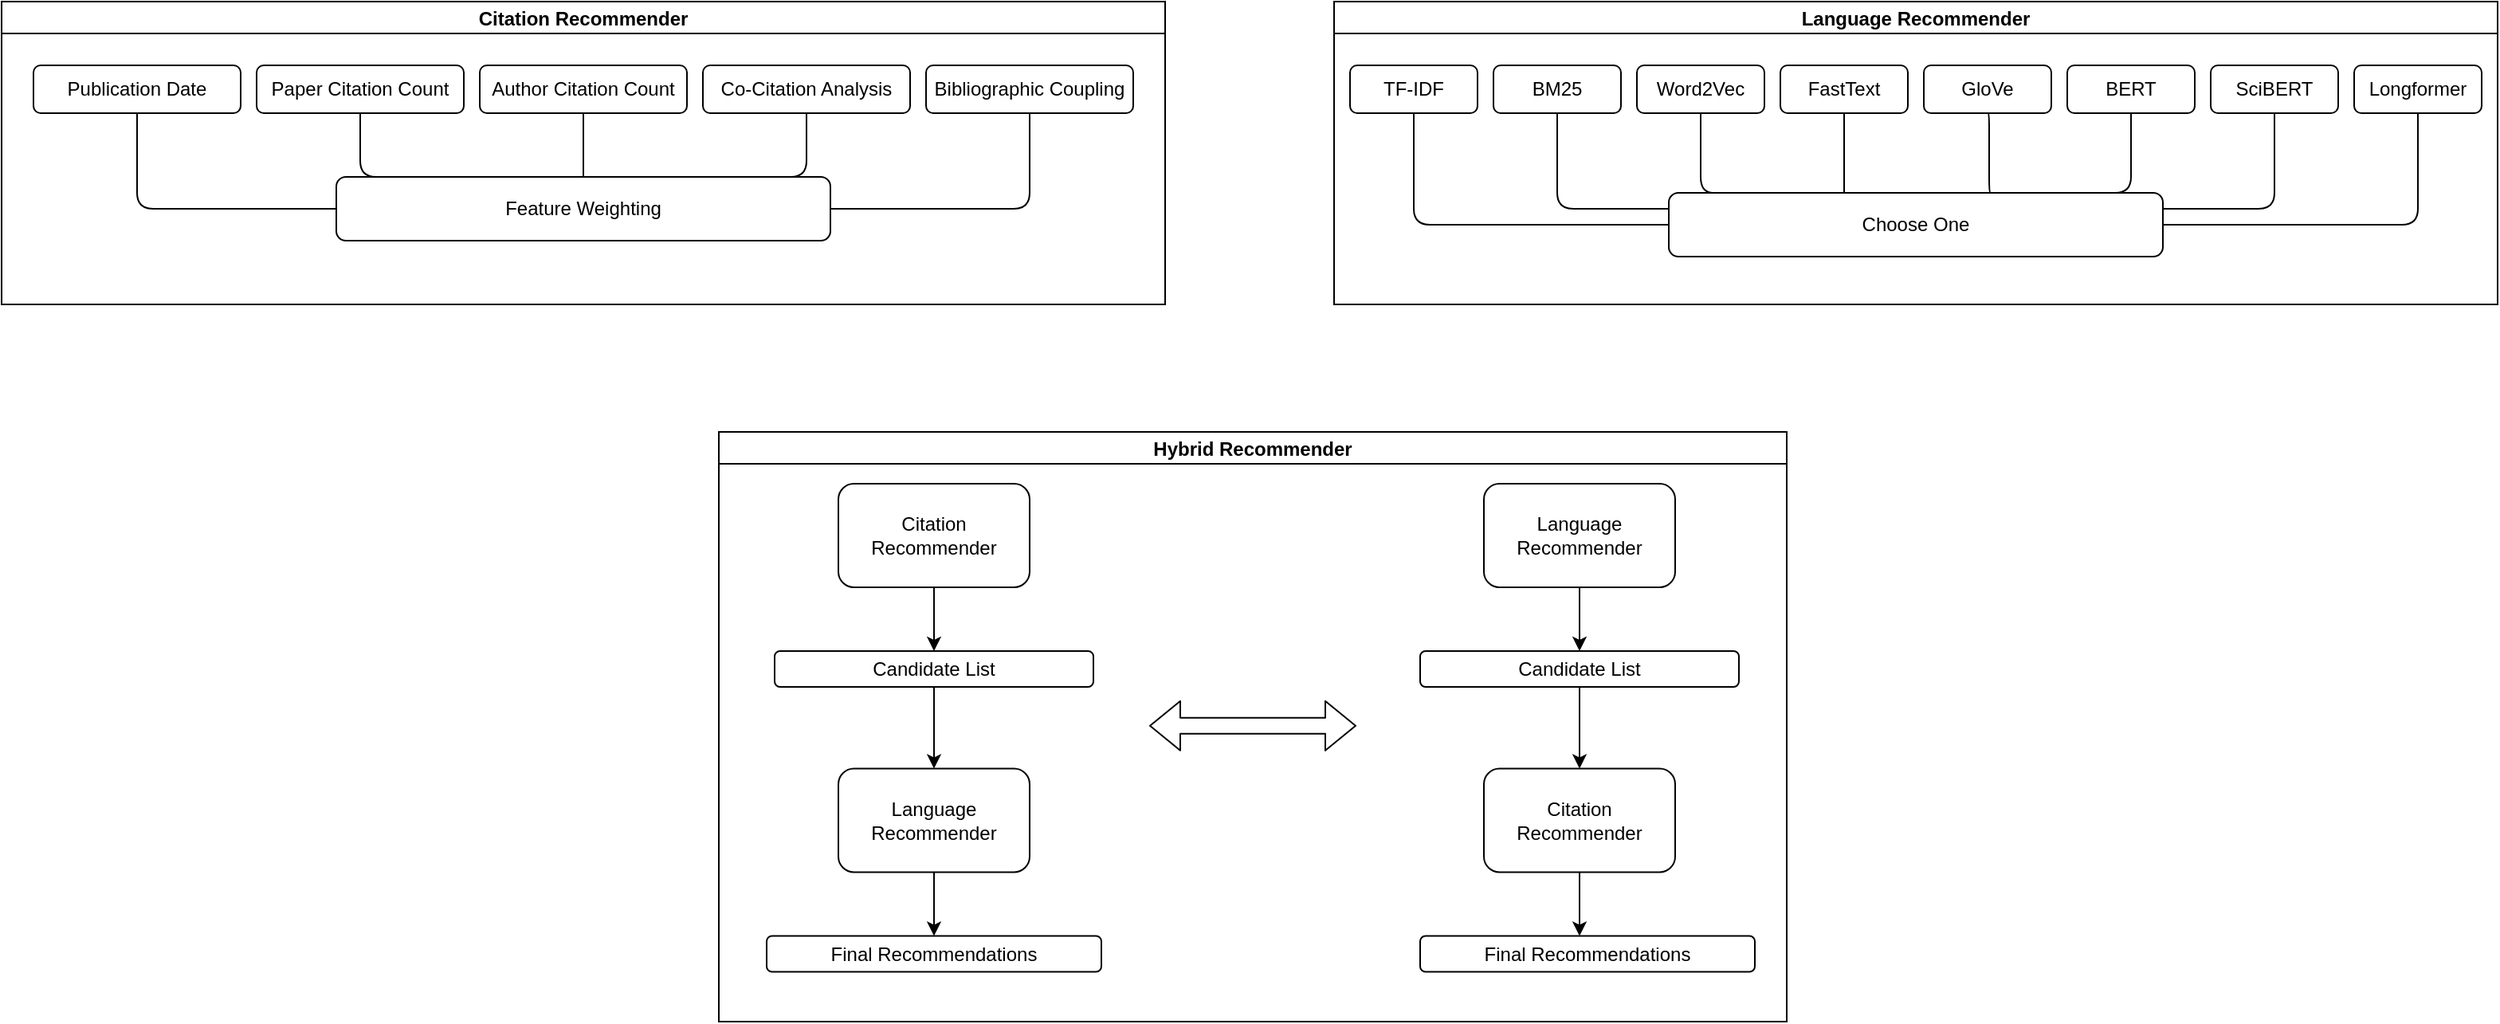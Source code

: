 <mxfile>
    <diagram id="yu0OQrqvoiVsUhACBv0z" name="Page-1">
        <mxGraphModel dx="1778" dy="1245" grid="1" gridSize="10" guides="1" tooltips="1" connect="1" arrows="1" fold="1" page="1" pageScale="1" pageWidth="827" pageHeight="1169" math="0" shadow="0">
            <root>
                <mxCell id="0"/>
                <mxCell id="1" parent="0"/>
                <mxCell id="2" value="Language Recommender" style="swimlane;startSize=20;horizontal=1;containerType=tree;newEdgeStyle={&quot;edgeStyle&quot;:&quot;elbowEdgeStyle&quot;,&quot;startArrow&quot;:&quot;none&quot;,&quot;endArrow&quot;:&quot;none&quot;};" vertex="1" parent="1">
                    <mxGeometry x="876" y="40" width="730" height="190" as="geometry">
                        <mxRectangle x="200" y="260" width="90" height="30" as="alternateBounds"/>
                    </mxGeometry>
                </mxCell>
                <mxCell id="26" style="edgeStyle=elbowEdgeStyle;html=1;startArrow=none;endArrow=none;exitX=0.5;exitY=1;exitDx=0;exitDy=0;entryX=0;entryY=0.5;entryDx=0;entryDy=0;" edge="1" parent="2" source="5" target="25">
                    <mxGeometry relative="1" as="geometry">
                        <Array as="points">
                            <mxPoint x="50" y="140"/>
                        </Array>
                    </mxGeometry>
                </mxCell>
                <UserObject label="TF-IDF" treeRoot="1" id="5">
                    <mxCell style="whiteSpace=wrap;html=1;align=center;treeFolding=1;treeMoving=1;newEdgeStyle={&quot;edgeStyle&quot;:&quot;elbowEdgeStyle&quot;,&quot;startArrow&quot;:&quot;none&quot;,&quot;endArrow&quot;:&quot;none&quot;};rounded=1;" vertex="1" parent="2">
                        <mxGeometry x="10" y="40" width="80" height="30" as="geometry"/>
                    </mxCell>
                </UserObject>
                <mxCell id="28" style="edgeStyle=elbowEdgeStyle;html=1;startArrow=none;endArrow=none;exitX=0.5;exitY=1;exitDx=0;exitDy=0;entryX=0.116;entryY=0;entryDx=0;entryDy=0;entryPerimeter=0;" edge="1" parent="2" source="15" target="25">
                    <mxGeometry relative="1" as="geometry">
                        <Array as="points">
                            <mxPoint x="230" y="100"/>
                        </Array>
                    </mxGeometry>
                </mxCell>
                <UserObject label="Word2Vec" treeRoot="1" id="15">
                    <mxCell style="whiteSpace=wrap;html=1;align=center;treeFolding=1;treeMoving=1;newEdgeStyle={&quot;edgeStyle&quot;:&quot;elbowEdgeStyle&quot;,&quot;startArrow&quot;:&quot;none&quot;,&quot;endArrow&quot;:&quot;none&quot;};rounded=1;" vertex="1" parent="2">
                        <mxGeometry x="190" y="40" width="80" height="30" as="geometry"/>
                    </mxCell>
                </UserObject>
                <mxCell id="29" style="edgeStyle=elbowEdgeStyle;html=1;startArrow=none;endArrow=none;exitX=0.5;exitY=1;exitDx=0;exitDy=0;entryX=0.355;entryY=0;entryDx=0;entryDy=0;entryPerimeter=0;" edge="1" parent="2" source="16" target="25">
                    <mxGeometry relative="1" as="geometry"/>
                </mxCell>
                <UserObject label="FastText" treeRoot="1" id="16">
                    <mxCell style="whiteSpace=wrap;html=1;align=center;treeFolding=1;treeMoving=1;newEdgeStyle={&quot;edgeStyle&quot;:&quot;elbowEdgeStyle&quot;,&quot;startArrow&quot;:&quot;none&quot;,&quot;endArrow&quot;:&quot;none&quot;};rounded=1;" vertex="1" parent="2">
                        <mxGeometry x="280" y="40" width="80" height="30" as="geometry"/>
                    </mxCell>
                </UserObject>
                <mxCell id="30" style="edgeStyle=elbowEdgeStyle;html=1;startArrow=none;endArrow=none;exitX=0.5;exitY=1;exitDx=0;exitDy=0;entryX=0.652;entryY=0;entryDx=0;entryDy=0;entryPerimeter=0;" edge="1" parent="2" source="17" target="25">
                    <mxGeometry relative="1" as="geometry"/>
                </mxCell>
                <UserObject label="GloVe" treeRoot="1" id="17">
                    <mxCell style="whiteSpace=wrap;html=1;align=center;treeFolding=1;treeMoving=1;newEdgeStyle={&quot;edgeStyle&quot;:&quot;elbowEdgeStyle&quot;,&quot;startArrow&quot;:&quot;none&quot;,&quot;endArrow&quot;:&quot;none&quot;};rounded=1;" vertex="1" parent="2">
                        <mxGeometry x="370" y="40" width="80" height="30" as="geometry"/>
                    </mxCell>
                </UserObject>
                <mxCell id="31" style="edgeStyle=elbowEdgeStyle;html=1;startArrow=none;endArrow=none;exitX=0.5;exitY=1;exitDx=0;exitDy=0;entryX=0.871;entryY=0;entryDx=0;entryDy=0;entryPerimeter=0;" edge="1" parent="2" source="18" target="25">
                    <mxGeometry relative="1" as="geometry">
                        <Array as="points">
                            <mxPoint x="500" y="120"/>
                        </Array>
                    </mxGeometry>
                </mxCell>
                <UserObject label="BERT" treeRoot="1" id="18">
                    <mxCell style="whiteSpace=wrap;html=1;align=center;treeFolding=1;treeMoving=1;newEdgeStyle={&quot;edgeStyle&quot;:&quot;elbowEdgeStyle&quot;,&quot;startArrow&quot;:&quot;none&quot;,&quot;endArrow&quot;:&quot;none&quot;};rounded=1;" vertex="1" parent="2">
                        <mxGeometry x="460" y="40" width="80" height="30" as="geometry"/>
                    </mxCell>
                </UserObject>
                <mxCell id="32" style="edgeStyle=elbowEdgeStyle;html=1;startArrow=none;endArrow=none;exitX=0.5;exitY=1;exitDx=0;exitDy=0;entryX=1;entryY=0.25;entryDx=0;entryDy=0;" edge="1" parent="2" source="19" target="25">
                    <mxGeometry relative="1" as="geometry">
                        <Array as="points">
                            <mxPoint x="590" y="120"/>
                        </Array>
                    </mxGeometry>
                </mxCell>
                <UserObject label="SciBERT" treeRoot="1" id="19">
                    <mxCell style="whiteSpace=wrap;html=1;align=center;treeFolding=1;treeMoving=1;newEdgeStyle={&quot;edgeStyle&quot;:&quot;elbowEdgeStyle&quot;,&quot;startArrow&quot;:&quot;none&quot;,&quot;endArrow&quot;:&quot;none&quot;};rounded=1;" vertex="1" parent="2">
                        <mxGeometry x="550" y="40" width="80" height="30" as="geometry"/>
                    </mxCell>
                </UserObject>
                <UserObject label="Longformer" treeRoot="1" id="20">
                    <mxCell style="whiteSpace=wrap;html=1;align=center;treeFolding=1;treeMoving=1;newEdgeStyle={&quot;edgeStyle&quot;:&quot;elbowEdgeStyle&quot;,&quot;startArrow&quot;:&quot;none&quot;,&quot;endArrow&quot;:&quot;none&quot;};rounded=1;" vertex="1" parent="2">
                        <mxGeometry x="640" y="40" width="80" height="30" as="geometry"/>
                    </mxCell>
                </UserObject>
                <mxCell id="27" style="edgeStyle=elbowEdgeStyle;html=1;startArrow=none;endArrow=none;exitX=0.5;exitY=1;exitDx=0;exitDy=0;entryX=0;entryY=0.25;entryDx=0;entryDy=0;" edge="1" parent="2" source="24" target="25">
                    <mxGeometry relative="1" as="geometry">
                        <Array as="points">
                            <mxPoint x="140" y="120"/>
                        </Array>
                    </mxGeometry>
                </mxCell>
                <UserObject label="BM25" treeRoot="1" id="24">
                    <mxCell style="whiteSpace=wrap;html=1;align=center;treeFolding=1;treeMoving=1;newEdgeStyle={&quot;edgeStyle&quot;:&quot;elbowEdgeStyle&quot;,&quot;startArrow&quot;:&quot;none&quot;,&quot;endArrow&quot;:&quot;none&quot;};rounded=1;" vertex="1" parent="2">
                        <mxGeometry x="100" y="40" width="80" height="30" as="geometry"/>
                    </mxCell>
                </UserObject>
                <mxCell id="25" value="Choose One" style="rounded=1;whiteSpace=wrap;html=1;" vertex="1" parent="2">
                    <mxGeometry x="210" y="120" width="310" height="40" as="geometry"/>
                </mxCell>
                <mxCell id="33" style="edgeStyle=elbowEdgeStyle;html=1;startArrow=none;endArrow=none;exitX=0.5;exitY=1;exitDx=0;exitDy=0;entryX=1;entryY=0.5;entryDx=0;entryDy=0;" edge="1" parent="2" source="20" target="25">
                    <mxGeometry relative="1" as="geometry">
                        <mxPoint x="530" y="140" as="targetPoint"/>
                        <Array as="points">
                            <mxPoint x="680" y="140"/>
                        </Array>
                    </mxGeometry>
                </mxCell>
                <mxCell id="34" value="Citation Recommender" style="swimlane;startSize=20;horizontal=1;containerType=tree;newEdgeStyle={&quot;edgeStyle&quot;:&quot;elbowEdgeStyle&quot;,&quot;startArrow&quot;:&quot;none&quot;,&quot;endArrow&quot;:&quot;none&quot;};" vertex="1" parent="1">
                    <mxGeometry x="40" y="40" width="730" height="190" as="geometry">
                        <mxRectangle x="200" y="260" width="90" height="30" as="alternateBounds"/>
                    </mxGeometry>
                </mxCell>
                <mxCell id="53" style="edgeStyle=elbowEdgeStyle;html=1;startArrow=none;endArrow=none;exitX=0.5;exitY=1;exitDx=0;exitDy=0;entryX=0;entryY=0.5;entryDx=0;entryDy=0;" edge="1" parent="34" source="36" target="52">
                    <mxGeometry relative="1" as="geometry">
                        <Array as="points">
                            <mxPoint x="85" y="120"/>
                        </Array>
                    </mxGeometry>
                </mxCell>
                <UserObject label="Publication Date" treeRoot="1" id="36">
                    <mxCell style="whiteSpace=wrap;html=1;align=center;treeFolding=1;treeMoving=1;newEdgeStyle={&quot;edgeStyle&quot;:&quot;elbowEdgeStyle&quot;,&quot;startArrow&quot;:&quot;none&quot;,&quot;endArrow&quot;:&quot;none&quot;};rounded=1;" vertex="1" parent="34">
                        <mxGeometry x="20" y="40" width="130" height="30" as="geometry"/>
                    </mxCell>
                </UserObject>
                <mxCell id="55" style="edgeStyle=elbowEdgeStyle;html=1;startArrow=none;endArrow=none;exitX=0.5;exitY=1;exitDx=0;exitDy=0;entryX=0.5;entryY=0;entryDx=0;entryDy=0;" edge="1" parent="34" source="38" target="52">
                    <mxGeometry relative="1" as="geometry"/>
                </mxCell>
                <UserObject label="Author Citation Count" treeRoot="1" id="38">
                    <mxCell style="whiteSpace=wrap;html=1;align=center;treeFolding=1;treeMoving=1;newEdgeStyle={&quot;edgeStyle&quot;:&quot;elbowEdgeStyle&quot;,&quot;startArrow&quot;:&quot;none&quot;,&quot;endArrow&quot;:&quot;none&quot;};rounded=1;" vertex="1" parent="34">
                        <mxGeometry x="300" y="40" width="130" height="30" as="geometry"/>
                    </mxCell>
                </UserObject>
                <mxCell id="56" style="edgeStyle=elbowEdgeStyle;html=1;startArrow=none;endArrow=none;exitX=0.5;exitY=1;exitDx=0;exitDy=0;entryX=0.75;entryY=0;entryDx=0;entryDy=0;" edge="1" parent="34" source="40" target="52">
                    <mxGeometry relative="1" as="geometry">
                        <Array as="points">
                            <mxPoint x="505" y="90"/>
                        </Array>
                    </mxGeometry>
                </mxCell>
                <UserObject label="Co-Citation Analysis" treeRoot="1" id="40">
                    <mxCell style="whiteSpace=wrap;html=1;align=center;treeFolding=1;treeMoving=1;newEdgeStyle={&quot;edgeStyle&quot;:&quot;elbowEdgeStyle&quot;,&quot;startArrow&quot;:&quot;none&quot;,&quot;endArrow&quot;:&quot;none&quot;};rounded=1;" vertex="1" parent="34">
                        <mxGeometry x="440" y="40" width="130" height="30" as="geometry"/>
                    </mxCell>
                </UserObject>
                <UserObject label="Bibliographic Coupling" treeRoot="1" id="42">
                    <mxCell style="whiteSpace=wrap;html=1;align=center;treeFolding=1;treeMoving=1;newEdgeStyle={&quot;edgeStyle&quot;:&quot;elbowEdgeStyle&quot;,&quot;startArrow&quot;:&quot;none&quot;,&quot;endArrow&quot;:&quot;none&quot;};rounded=1;" vertex="1" parent="34">
                        <mxGeometry x="580" y="40" width="130" height="30" as="geometry"/>
                    </mxCell>
                </UserObject>
                <mxCell id="54" style="edgeStyle=elbowEdgeStyle;html=1;startArrow=none;endArrow=none;exitX=0.5;exitY=1;exitDx=0;exitDy=0;entryX=0.25;entryY=0;entryDx=0;entryDy=0;" edge="1" parent="34" source="49" target="52">
                    <mxGeometry relative="1" as="geometry">
                        <Array as="points">
                            <mxPoint x="225" y="100"/>
                        </Array>
                    </mxGeometry>
                </mxCell>
                <UserObject label="Paper Citation Count" treeRoot="1" id="49">
                    <mxCell style="whiteSpace=wrap;html=1;align=center;treeFolding=1;treeMoving=1;newEdgeStyle={&quot;edgeStyle&quot;:&quot;elbowEdgeStyle&quot;,&quot;startArrow&quot;:&quot;none&quot;,&quot;endArrow&quot;:&quot;none&quot;};rounded=1;" vertex="1" parent="34">
                        <mxGeometry x="160" y="40" width="130" height="30" as="geometry"/>
                    </mxCell>
                </UserObject>
                <mxCell id="52" value="Feature Weighting" style="rounded=1;whiteSpace=wrap;html=1;" vertex="1" parent="34">
                    <mxGeometry x="210" y="110" width="310" height="40" as="geometry"/>
                </mxCell>
                <mxCell id="57" style="edgeStyle=elbowEdgeStyle;html=1;startArrow=none;endArrow=none;exitX=0.5;exitY=1;exitDx=0;exitDy=0;entryX=1;entryY=0.5;entryDx=0;entryDy=0;" edge="1" parent="34" source="42" target="52">
                    <mxGeometry relative="1" as="geometry">
                        <mxPoint x="530" y="120" as="targetPoint"/>
                        <Array as="points">
                            <mxPoint x="645" y="130"/>
                        </Array>
                    </mxGeometry>
                </mxCell>
                <mxCell id="60" value="Hybrid Recommender" style="swimlane;startSize=20;horizontal=1;containerType=tree;newEdgeStyle={&quot;edgeStyle&quot;:&quot;elbowEdgeStyle&quot;,&quot;startArrow&quot;:&quot;none&quot;,&quot;endArrow&quot;:&quot;none&quot;};" vertex="1" parent="1">
                    <mxGeometry x="490" y="310" width="670" height="370" as="geometry">
                        <mxRectangle x="200" y="260" width="90" height="30" as="alternateBounds"/>
                    </mxGeometry>
                </mxCell>
                <mxCell id="73" value="Citation Recommender" style="rounded=1;whiteSpace=wrap;html=1;" vertex="1" parent="60">
                    <mxGeometry x="75" y="32.5" width="120" height="65" as="geometry"/>
                </mxCell>
                <mxCell id="78" value="" style="edgeStyle=none;html=1;" edge="1" source="73" target="79" parent="60">
                    <mxGeometry relative="1" as="geometry"/>
                </mxCell>
                <mxCell id="79" value="Candidate List" style="rounded=1;whiteSpace=wrap;html=1;" vertex="1" parent="60">
                    <mxGeometry x="35" y="137.5" width="200" height="22.5" as="geometry"/>
                </mxCell>
                <mxCell id="80" value="" style="edgeStyle=none;html=1;" edge="1" target="81" source="79" parent="60">
                    <mxGeometry relative="1" as="geometry">
                        <mxPoint x="305" y="627.5" as="sourcePoint"/>
                    </mxGeometry>
                </mxCell>
                <mxCell id="81" value="Language Recommender" style="rounded=1;whiteSpace=wrap;html=1;" vertex="1" parent="60">
                    <mxGeometry x="75" y="211.25" width="120" height="65" as="geometry"/>
                </mxCell>
                <mxCell id="82" value="" style="edgeStyle=none;html=1;" edge="1" target="83" source="81" parent="60">
                    <mxGeometry relative="1" as="geometry">
                        <mxPoint x="305" y="701.25" as="sourcePoint"/>
                    </mxGeometry>
                </mxCell>
                <mxCell id="83" value="Final Recommendations" style="rounded=1;whiteSpace=wrap;html=1;" vertex="1" parent="60">
                    <mxGeometry x="30" y="316.25" width="210" height="22.5" as="geometry"/>
                </mxCell>
                <mxCell id="96" value="" style="edgeStyle=none;html=1;" edge="1" parent="60" target="97">
                    <mxGeometry relative="1" as="geometry">
                        <mxPoint x="540" y="97.5" as="sourcePoint"/>
                    </mxGeometry>
                </mxCell>
                <mxCell id="97" value="Candidate List" style="rounded=1;whiteSpace=wrap;html=1;" vertex="1" parent="60">
                    <mxGeometry x="440" y="137.5" width="200" height="22.5" as="geometry"/>
                </mxCell>
                <mxCell id="98" value="" style="edgeStyle=none;html=1;" edge="1" parent="60" source="97" target="99">
                    <mxGeometry relative="1" as="geometry">
                        <mxPoint x="540" y="97.5" as="sourcePoint"/>
                    </mxGeometry>
                </mxCell>
                <mxCell id="99" value="Citation Recommender" style="rounded=1;whiteSpace=wrap;html=1;" vertex="1" parent="60">
                    <mxGeometry x="480" y="211.25" width="120" height="65" as="geometry"/>
                </mxCell>
                <mxCell id="100" value="" style="edgeStyle=none;html=1;" edge="1" parent="60" source="99">
                    <mxGeometry relative="1" as="geometry">
                        <mxPoint x="540" y="171.25" as="sourcePoint"/>
                        <mxPoint x="540" y="316.25" as="targetPoint"/>
                    </mxGeometry>
                </mxCell>
                <mxCell id="101" value="Final Recommendations" style="rounded=1;whiteSpace=wrap;html=1;" vertex="1" parent="60">
                    <mxGeometry x="440" y="316.25" width="210" height="22.5" as="geometry"/>
                </mxCell>
                <mxCell id="102" value="Language Recommender" style="rounded=1;whiteSpace=wrap;html=1;" vertex="1" parent="60">
                    <mxGeometry x="480" y="32.5" width="120" height="65" as="geometry"/>
                </mxCell>
                <mxCell id="104" value="" style="shape=flexArrow;endArrow=classic;startArrow=classic;html=1;" edge="1" parent="60">
                    <mxGeometry width="100" height="100" relative="1" as="geometry">
                        <mxPoint x="270" y="184.41" as="sourcePoint"/>
                        <mxPoint x="400" y="184.41" as="targetPoint"/>
                        <Array as="points"/>
                    </mxGeometry>
                </mxCell>
            </root>
        </mxGraphModel>
    </diagram>
</mxfile>